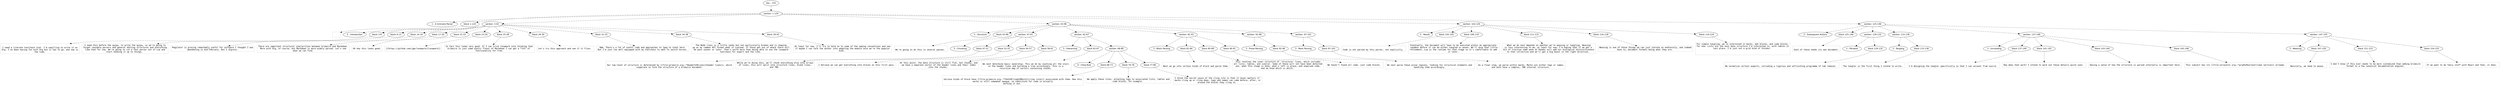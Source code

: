 digraph hierarchy {

node [fontname=Helvetica]
edge [style=dashed]

doc_0 [label="doc - 155"]


doc_0 -> { section_1}
{rank=same; section_1}

section_1 [label="section: 1-124"]


section_1 -> { header_2 block_3 section_4 section_5 section_6 section_7}
{rank=same; header_2 block_3 section_4 section_5 section_6 section_7}

header_2 [label="1 : A Grimoire Parser"]

block_3 [label="block 1-124"]

section_4 [label="section: 3-42"]

section_5 [label="section: 43-96"]

section_6 [label="section: 102-124"]

section_7 [label="section: 125-146"]



block_3 -> leaf_8
leaf_8  [color=Gray,shape=rectangle,fontname=Inconsolata,label=""]
section_4 -> { header_9 block_10 block_11 block_12 block_13 block_14 block_15 block_16 block_17 block_18 block_19 block_20}
{rank=same; header_9 block_10 block_11 block_12 block_13 block_14 block_15 block_16 block_17 block_18 block_19 block_20}

header_9 [label="2 : Introduction"]

block_10 [label="block 3-8"]

block_11 [label="block 9-13"]

block_12 [label="block 14-16"]

block_13 [label="block 17-20"]

block_14 [label="block 21-22"]

block_15 [label="block 23-24"]

block_16 [label="block 25-28"]

block_17 [label="block 29-30"]

block_18 [label="block 31-33"]

block_19 [label="block 34-38"]

block_20 [label="block 39-42"]



block_10 -> leaf_21
leaf_21  [color=Gray,shape=rectangle,fontname=Inconsolata,label="
I need a literate toolchain stat. I'm unwilling to write it on
Org. I've been having fun with Org but it has to go, and now is
the time.
"]

block_11 -> leaf_22
leaf_22  [color=Gray,shape=rectangle,fontname=Inconsolata,label="I need this before the quipu, to write the quipu, so we're going to
forget reusable parsers and general editing structures and everything
like that for now. We're going to cut a fast parser out of Lua and
start hooking it up to things. 
"]

block_12 -> leaf_23
leaf_23  [color=Gray,shape=rectangle,fontname=Inconsolata,label="Pegylator is proving remarkably useful for software I thought I was
abandoning in mid-February. But I digress.
"]

block_13 -> leaf_24
leaf_24  [color=Gray,shape=rectangle,fontname=Inconsolata,label="There are important structural similarities between Grimoire and Markdown.
More with Org, of course, but Markdown is more widely parsed. Let's see
what we can find.
"]

block_14 -> leaf_25
leaf_25  [color=Gray,shape=rectangle,fontname=Inconsolata,label="Oh hey this looks good:
"]

block_15 -> leaf_26
leaf_26  [color=Gray,shape=rectangle,fontname=Inconsolata,label="[[https://github.com/jgm/lunamark][lunamark]]
"]

block_16 -> leaf_27
leaf_27  [color=Gray,shape=rectangle,fontname=Inconsolata,label="In fact this looks very good. If I can trick lunamark into thinking that
Grimoire is just some exotic flavor of Markdown I can get a *lot* of 
functionality for free.
"]

block_17 -> leaf_28
leaf_28  [color=Gray,shape=rectangle,fontname=Inconsolata,label="Let's try this approach and see if it flies. 
"]

block_18 -> leaf_29
leaf_29  [color=Gray,shape=rectangle,fontname=Inconsolata,label="Hmm. There's a lot of useful code and approaches to lpeg to steal here.
But I'm just too well-equipped with my toolchain to want to switch horses.
"]

block_19 -> leaf_30
leaf_30  [color=Gray,shape=rectangle,fontname=Inconsolata,label="The Node class is a little janky but not particularly broken and is shaping
up as my common AST format when in Lualand. If those get out of whack there will
be pain sooner or later. That's worth more than being able to use the lunamark
toolchain for export and the like. 
"]

block_20 -> leaf_31
leaf_31  [color=Gray,shape=rectangle,fontname=Inconsolata,label="At least for now. I'll try to hold on to some of the naming conventions and see
if maybe I can talk the author into adapting the module once we're the popular
kids. 
"]
section_5 -> { header_32 block_33 section_34 section_35 section_36 section_37 section_38}
{rank=same; header_32 block_33 section_34 section_35 section_36 section_37 section_38}

header_32 [label="2 : Structure"]

block_33 [label="block 43-96"]

section_34 [label="section: 47-61"]

section_35 [label="section: 62-67"]

section_36 [label="section: 81-91"]

section_37 [label="section: 92-96"]

section_38 [label="section: 97-101"]



block_33 -> leaf_39
leaf_39  [color=Gray,shape=rectangle,fontname=Inconsolata,label="
We're going to do this in several passes. 
"]
section_34 -> { header_40 block_41 block_42 block_43 block_44}
{rank=same; header_40 block_41 block_42 block_43 block_44}

header_40 [label="3 : Chunking"]

block_41 [label="block 47-51"]

block_42 [label="block 52-55"]

block_43 [label="block 56-57"]

block_44 [label="block 58-61"]



block_41 -> leaf_45
leaf_45  [color=Gray,shape=rectangle,fontname=Inconsolata,label="
Our top-level of structure is determined by [[file:grimoire.org::*Header%20Lines][header lines]], which
cooperate to form the structure of a Grimoire document.
"]

block_42 -> leaf_46
leaf_46  [color=Gray,shape=rectangle,fontname=Inconsolata,label="While we're doing this, we'll chunk everything else into arrays
of lines, this will split into structure lines, blank lines,
and TBD. 
"]

block_43 -> leaf_47
leaf_47  [color=Gray,shape=rectangle,fontname=Inconsolata,label="I believe we can get everything into blocks on this first pass.
"]

block_44 -> leaf_48
leaf_48  [color=Gray,shape=rectangle,fontname=Inconsolata,label="At this point, the data structure is still flat, but chunky, and
we have a separate vector of the header lines and their index
into the chunks. 
"]
section_35 -> { header_49 block_50 section_51}
{rank=same; header_49 block_50 section_51}

header_49 [label="3 : Ownership"]

block_50 [label="block 62-67"]

section_51 [label="section: 68-80"]



block_50 -> leaf_52
leaf_52  [color=Gray,shape=rectangle,fontname=Inconsolata,label="
We next determine basic ownership. This we do by counting all the stars 
in the header lines and building a tree accordingly. This is a 
recursive map of vectors containing chunks. 
"]
section_51 -> { header_53 block_54 block_55 block_56}
{rank=same; header_53 block_54 block_55 block_56}

header_53 [label="4 : Cling Rule"]

block_54 [label="block 68-73"]

block_55 [label="block 74-76"]

block_56 [label="block 77-80"]



block_54 -> leaf_57
leaf_57  [color=Gray,shape=rectangle,fontname=Inconsolata,label="
Various kinds of block have [[file:grimoire.org::*The%20Cling%20Rule][cling rules]] associated with them. How this
works is still somewhat opaque, no substitute for code in actually
working it out. 
"]

block_55 -> leaf_58
leaf_58  [color=Gray,shape=rectangle,fontname=Inconsolata,label="We apply these rules, attaching tags to associated lists, tables and
code blocks, for example. 
"]

block_56 -> leaf_59
leaf_59  [color=Gray,shape=rectangle,fontname=Inconsolata,label="I think the secret sauce of the cling rule is that it never matters if 
marks cling up or cling down, tags and names can come before, after, or
around the blocks they cling to. 
"]
section_36 -> { header_60 block_61 block_62 block_63}
{rank=same; header_60 block_61 block_62 block_63}

header_60 [label="3 : Block Parsing"]

block_61 [label="block 81-84"]

block_62 [label="block 85-89"]

block_63 [label="block 90-91"]



block_61 -> leaf_64
leaf_64  [color=Gray,shape=rectangle,fontname=Inconsolata,label="
Next we go into certain kinds of block and parse them.
"]

block_62 -> leaf_65
leaf_65  [color=Gray,shape=rectangle,fontname=Inconsolata,label="This resolves the inner structure of 'structure' lines, which includes
all lists, tables, and similar. Some of these will not have been detected
yet, when this stage is done, what's left is prose, and unparsed code,
and we know which is which. 
"]

block_63 -> leaf_66
leaf_66  [color=Gray,shape=rectangle,fontname=Inconsolata,label="We haven't found all code, just code blocks. 
"]
section_37 -> { header_67 block_68}
{rank=same; header_67 block_68}

header_67 [label="3 : Prose Parsing"]

block_68 [label="block 92-96"]



block_68 -> leaf_69
leaf_69  [color=Gray,shape=rectangle,fontname=Inconsolata,label="
We next parse these prose regions, looking for structural elements and 
handling them accordingly. 
"]
section_38 -> { header_70 block_71}
{rank=same; header_70 block_71}

header_70 [label="3 : Mark Parsing"]

block_71 [label="block 97-101"]



block_71 -> leaf_72
leaf_72  [color=Gray,shape=rectangle,fontname=Inconsolata,label="
As a final step, we parse within marks. Marks are either tags or names,
and both have a complex, TBD internal structure. 
"]
section_6 -> { header_73 block_74 block_75 block_76 block_77 block_78}
{rank=same; header_73 block_74 block_75 block_76 block_77 block_78}

header_73 [label="2 : Result"]

block_74 [label="block 102-105"]

block_75 [label="block 106-110"]

block_76 [label="block 111-115"]

block_77 [label="block 116-118"]

block_78 [label="block 119-124"]



block_74 -> leaf_79
leaf_79  [color=Gray,shape=rectangle,fontname=Inconsolata,label="
Code is not parsed by this parser, not explicitly. 
"]

block_75 -> leaf_80
leaf_80  [color=Gray,shape=rectangle,fontname=Inconsolata,label="Eventually, the document will have to be executed within an appropriate 
sandbox before it can be either tangled or woven. We'll skip that little
refinement, Lua is the runtime for that stage so it's comfortable to add 
it later. 
"]

block_76 -> leaf_81
leaf_81  [color=Gray,shape=rectangle,fontname=Inconsolata,label="What we do next depends on whether we're weaving or tangling. Weaving
is less interesting to me, at least for now; I'm hoping that if we get a 
bit of traction some wonk at Pandoc will add our biological distinctiveness
to that collective and we'll get a big boost in the right direction. 
"]

block_77 -> leaf_82
leaf_82  [color=Gray,shape=rectangle,fontname=Inconsolata,label="Weaving is one of those things we can just iterate on endlesssly, and indeed
have to, document formats being what they are. 
"]

block_78 -> leaf_83
leaf_83  [color=Gray,shape=rectangle,fontname=Inconsolata,label="For simple tangling, we're interested in marks, edn blocks, and code blocks,
for now. Lists are the next data structure I'm interested in, with tables in
last place. I'm just not a grid kind of thinker. 


"]
section_7 -> { header_84 block_85 section_86 section_87 section_88 section_89}
{rank=same; header_84 block_85 section_86 section_87 section_88 section_89}

header_84 [label="2 : Subsequent Actions"]

block_85 [label="block 125-146"]

section_86 [label="section: 129-132"]

section_87 [label="section: 133-136"]

section_88 [label="section: 137-146"]

section_89 [label="section: 147-155"]



block_85 -> leaf_90
leaf_90  [color=Gray,shape=rectangle,fontname=Inconsolata,label="
Each of these needs its own document.
"]
section_86 -> { header_91 block_92}
{rank=same; header_91 block_92}

header_91 [label="3 : Filtration"]

block_92 [label="block 129-132"]



block_92 -> leaf_93
leaf_93  [color=Gray,shape=rectangle,fontname=Inconsolata,label="
We normalize certain aspects, including a rigorous and unflinching programme of tab removal. 
"]
section_87 -> { header_94 block_95}
{rank=same; header_94 block_95}

header_94 [label="3 : Tangling"]

block_95 [label="block 133-136"]



block_95 -> leaf_96
leaf_96  [color=Gray,shape=rectangle,fontname=Inconsolata,label="
The tangler is the first thing I intend to write. 
"]
section_88 -> { header_97 block_98 block_99 block_100 block_101}
{rank=same; header_97 block_98 block_99 block_100 block_101}

header_97 [label="3 : Unraveling"]

block_98 [label="block 137-140"]

block_99 [label="block 141-142"]

block_100 [label="block 143-144"]

block_101 [label="block 145-146"]



block_98 -> leaf_102
leaf_102  [color=Gray,shape=rectangle,fontname=Inconsolata,label="
I'm designing the tangler specifically so that I can unravel from source. 
"]

block_99 -> leaf_103
leaf_103  [color=Gray,shape=rectangle,fontname=Inconsolata,label="How does that work? I intend to work out those details quite soon. 
"]

block_100 -> leaf_104
leaf_104  [color=Gray,shape=rectangle,fontname=Inconsolata,label="Having a sense of how the structure is parsed internally is important here.
"]

block_101 -> leaf_105
leaf_105  [color=Gray,shape=rectangle,fontname=Inconsolata,label="This subject has its [[file:unraveler.org::*grym%20unravel][own section]] already.
"]
section_89 -> { header_106 block_107 block_108 block_109}
{rank=same; header_106 block_107 block_108 block_109}

header_106 [label="3 : Weaving"]

block_107 [label="block 147-150"]

block_108 [label="block 151-153"]

block_109 [label="block 154-155"]



block_107 -> leaf_110
leaf_110  [color=Gray,shape=rectangle,fontname=Inconsolata,label="
Naturally, we need to weave. 
"]

block_108 -> leaf_111
leaf_111  [color=Gray,shape=rectangle,fontname=Inconsolata,label="I don't know if this ever needs to be more customized than adding Grimoire 
format to a few canonical documentation engines. 
"]

block_109 -> leaf_112
leaf_112  [color=Gray,shape=rectangle,fontname=Inconsolata,label="If we want to do fancy stuff with React and that, it does. 
"]

}
